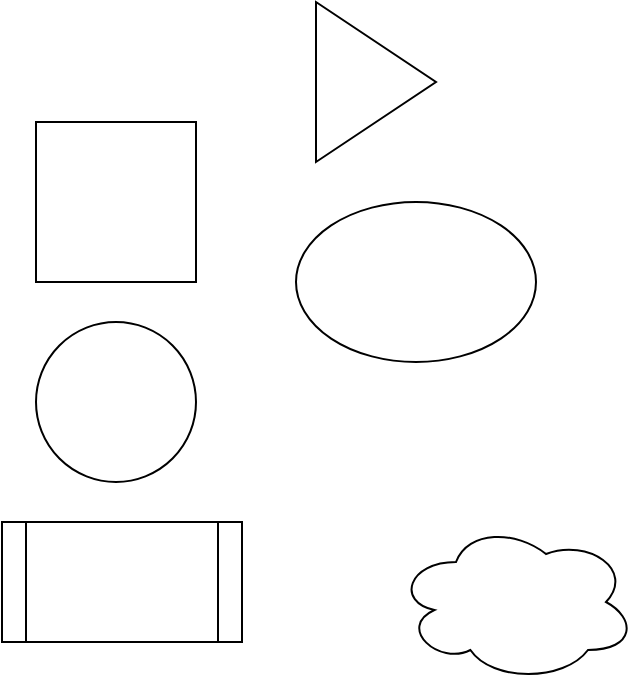 <mxfile version="11.1.1" type="github"><diagram id="dVKUQ2CMxxbReAE8GxNt" name="Page-1"><mxGraphModel dx="1102" dy="584" grid="1" gridSize="10" guides="1" tooltips="1" connect="1" arrows="1" fold="1" page="1" pageScale="1" pageWidth="827" pageHeight="1169" math="0" shadow="0"><root><mxCell id="0"/><mxCell id="1" parent="0"/><mxCell id="H3nPNsJ77oF3YW7kwevt-1" value="" style="whiteSpace=wrap;html=1;aspect=fixed;" parent="1" vertex="1"><mxGeometry x="310" y="240" width="80" height="80" as="geometry"/></mxCell><mxCell id="H3nPNsJ77oF3YW7kwevt-2" value="" style="ellipse;whiteSpace=wrap;html=1;aspect=fixed;" parent="1" vertex="1"><mxGeometry x="310" y="340" width="80" height="80" as="geometry"/></mxCell><mxCell id="Kt9ai5fUyEwUYODpJqO3-1" value="" style="ellipse;whiteSpace=wrap;html=1;" parent="1" vertex="1"><mxGeometry x="440" y="280" width="120" height="80" as="geometry"/></mxCell><mxCell id="5PEDUAPRweJPsoUKi59s-1" value="" style="triangle;whiteSpace=wrap;html=1;" parent="1" vertex="1"><mxGeometry x="450" y="180" width="60" height="80" as="geometry"/></mxCell><mxCell id="bCF3FP3MplOp8FqL2RLr-1" value="" style="shape=process;whiteSpace=wrap;html=1;backgroundOutline=1;" parent="1" vertex="1"><mxGeometry x="293" y="440" width="120" height="60" as="geometry"/></mxCell><mxCell id="hwFSwlYH0I78IFYXIRXX-1" value="" style="ellipse;shape=cloud;whiteSpace=wrap;html=1;" vertex="1" parent="1"><mxGeometry x="490" y="440" width="120" height="80" as="geometry"/></mxCell></root></mxGraphModel></diagram></mxfile>